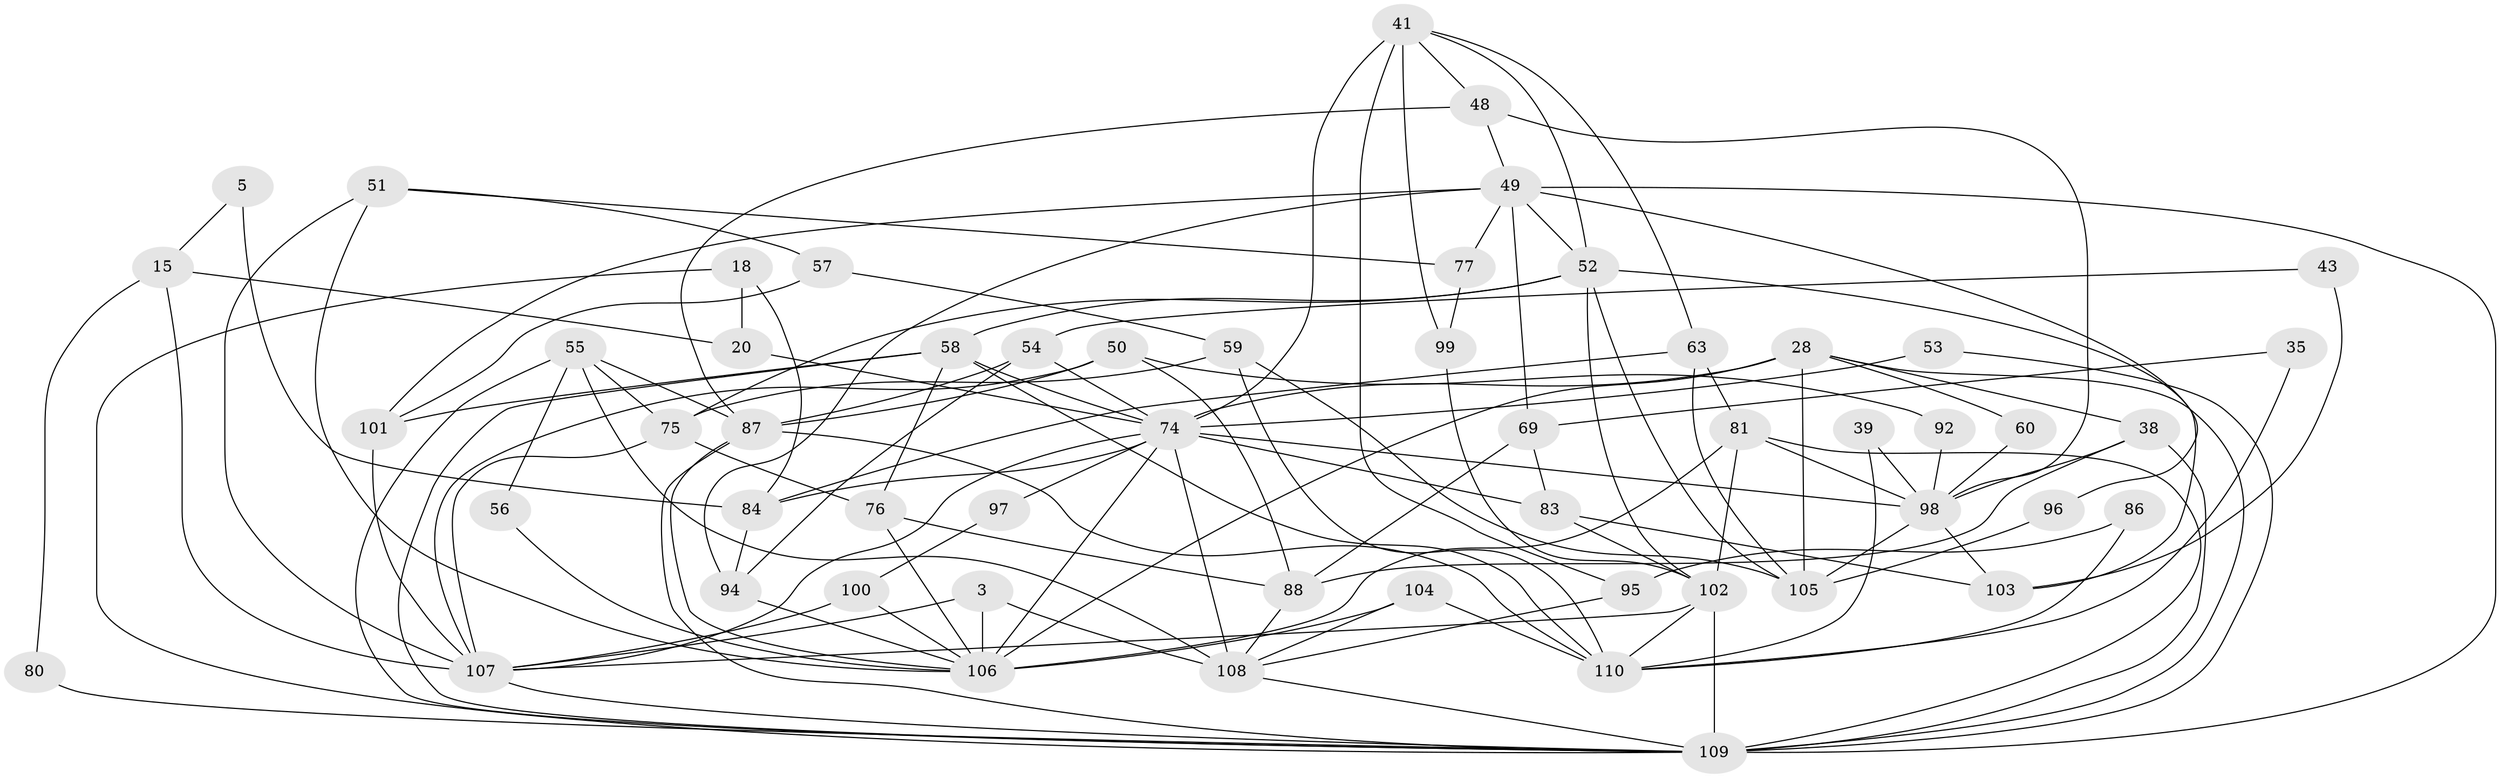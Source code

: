 // original degree distribution, {6: 0.08181818181818182, 4: 0.3181818181818182, 3: 0.2545454545454545, 2: 0.12727272727272726, 8: 0.01818181818181818, 7: 0.03636363636363636, 5: 0.16363636363636364}
// Generated by graph-tools (version 1.1) at 2025/49/03/09/25 04:49:09]
// undirected, 55 vertices, 128 edges
graph export_dot {
graph [start="1"]
  node [color=gray90,style=filled];
  3;
  5;
  15;
  18;
  20;
  28 [super="+25"];
  35;
  38;
  39;
  41;
  43;
  48;
  49 [super="+33"];
  50;
  51;
  52 [super="+40"];
  53;
  54 [super="+27"];
  55;
  56;
  57;
  58 [super="+8+46"];
  59;
  60;
  63;
  69;
  74 [super="+71+64"];
  75 [super="+65"];
  76;
  77;
  80;
  81 [super="+42+73"];
  83 [super="+47"];
  84 [super="+34"];
  86;
  87 [super="+26+82+66"];
  88 [super="+2"];
  92;
  94;
  95;
  96;
  97;
  98 [super="+62+70"];
  99;
  100;
  101;
  102 [super="+67+79"];
  103;
  104;
  105 [super="+32+93"];
  106 [super="+72+45"];
  107 [super="+29+31+24"];
  108 [super="+91+78+23"];
  109 [super="+90+89"];
  110 [super="+13"];
  3 -- 108;
  3 -- 106;
  3 -- 107;
  5 -- 84;
  5 -- 15;
  15 -- 20;
  15 -- 80;
  15 -- 107;
  18 -- 20;
  18 -- 84;
  18 -- 109;
  20 -- 74 [weight=2];
  28 -- 60;
  28 -- 38;
  28 -- 106;
  28 -- 105 [weight=2];
  28 -- 74 [weight=2];
  28 -- 109;
  35 -- 110;
  35 -- 69;
  38 -- 88;
  38 -- 109;
  38 -- 98;
  39 -- 110;
  39 -- 98;
  41 -- 48;
  41 -- 63;
  41 -- 95;
  41 -- 99;
  41 -- 74 [weight=2];
  41 -- 52;
  43 -- 103;
  43 -- 54;
  48 -- 87;
  48 -- 98;
  48 -- 49;
  49 -- 69;
  49 -- 77;
  49 -- 101;
  49 -- 96;
  49 -- 94;
  49 -- 52;
  49 -- 109;
  50 -- 92;
  50 -- 88;
  50 -- 87;
  50 -- 107;
  51 -- 57;
  51 -- 106;
  51 -- 77;
  51 -- 107;
  52 -- 58;
  52 -- 103;
  52 -- 105;
  52 -- 75;
  52 -- 102;
  53 -- 109 [weight=2];
  53 -- 74 [weight=2];
  54 -- 87 [weight=3];
  54 -- 94;
  54 -- 74 [weight=2];
  55 -- 108 [weight=2];
  55 -- 75 [weight=2];
  55 -- 56;
  55 -- 87;
  55 -- 109;
  56 -- 106;
  57 -- 59;
  57 -- 101;
  58 -- 76;
  58 -- 101;
  58 -- 109 [weight=2];
  58 -- 74 [weight=2];
  58 -- 110;
  59 -- 75;
  59 -- 105;
  59 -- 110;
  60 -- 98;
  63 -- 84 [weight=2];
  63 -- 81;
  63 -- 105;
  69 -- 88;
  69 -- 83;
  74 -- 83;
  74 -- 108 [weight=4];
  74 -- 106 [weight=3];
  74 -- 98 [weight=4];
  74 -- 97;
  74 -- 107;
  74 -- 84;
  75 -- 76;
  75 -- 107 [weight=2];
  76 -- 88;
  76 -- 106;
  77 -- 99;
  80 -- 109;
  81 -- 106 [weight=3];
  81 -- 109 [weight=2];
  81 -- 98;
  81 -- 102 [weight=2];
  83 -- 103;
  83 -- 102;
  84 -- 94;
  86 -- 95;
  86 -- 110;
  87 -- 110;
  87 -- 106 [weight=3];
  87 -- 109;
  88 -- 108;
  92 -- 98;
  94 -- 106;
  95 -- 108;
  96 -- 105;
  97 -- 100;
  98 -- 103;
  98 -- 105;
  99 -- 102;
  100 -- 106;
  100 -- 107;
  101 -- 107 [weight=2];
  102 -- 109 [weight=4];
  102 -- 107 [weight=2];
  102 -- 110;
  104 -- 110;
  104 -- 108;
  104 -- 106;
  107 -- 109;
  108 -- 109 [weight=2];
}
